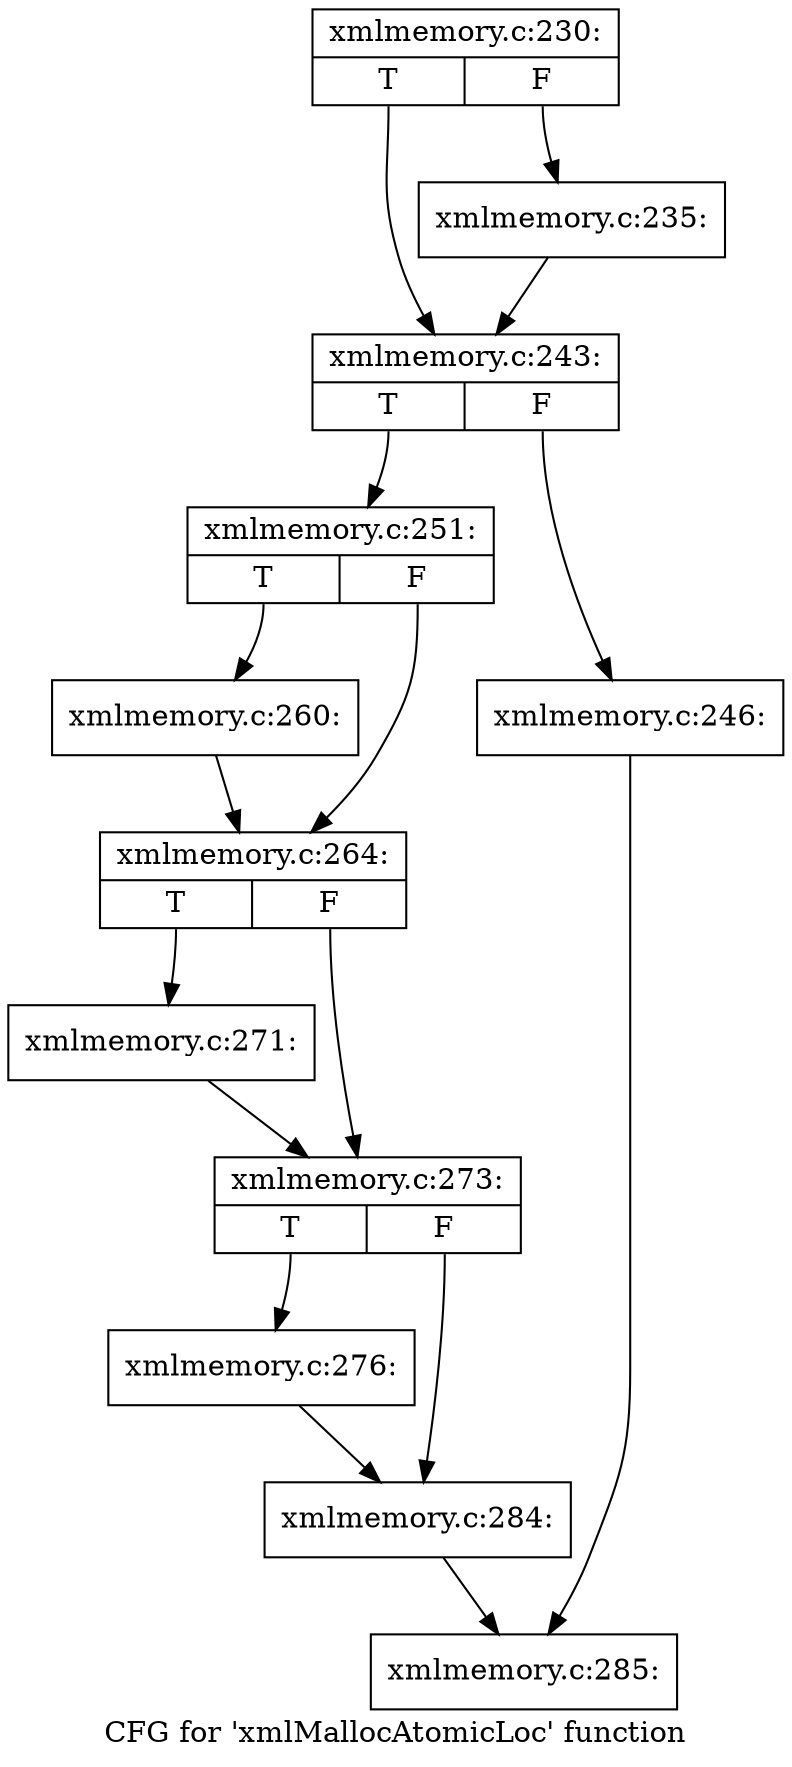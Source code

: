 digraph "CFG for 'xmlMallocAtomicLoc' function" {
	label="CFG for 'xmlMallocAtomicLoc' function";

	Node0x4b40450 [shape=record,label="{xmlmemory.c:230:|{<s0>T|<s1>F}}"];
	Node0x4b40450:s0 -> Node0x4b417d0;
	Node0x4b40450:s1 -> Node0x4b41780;
	Node0x4b41780 [shape=record,label="{xmlmemory.c:235:}"];
	Node0x4b41780 -> Node0x4b417d0;
	Node0x4b417d0 [shape=record,label="{xmlmemory.c:243:|{<s0>T|<s1>F}}"];
	Node0x4b417d0:s0 -> Node0x4b41f80;
	Node0x4b417d0:s1 -> Node0x4b41f30;
	Node0x4b41f30 [shape=record,label="{xmlmemory.c:246:}"];
	Node0x4b41f30 -> Node0x4b406d0;
	Node0x4b41f80 [shape=record,label="{xmlmemory.c:251:|{<s0>T|<s1>F}}"];
	Node0x4b41f80:s0 -> Node0x4b43de0;
	Node0x4b41f80:s1 -> Node0x4b43e30;
	Node0x4b43de0 [shape=record,label="{xmlmemory.c:260:}"];
	Node0x4b43de0 -> Node0x4b43e30;
	Node0x4b43e30 [shape=record,label="{xmlmemory.c:264:|{<s0>T|<s1>F}}"];
	Node0x4b43e30:s0 -> Node0x4b3cdd0;
	Node0x4b43e30:s1 -> Node0x4b3d620;
	Node0x4b3cdd0 [shape=record,label="{xmlmemory.c:271:}"];
	Node0x4b3cdd0 -> Node0x4b3d620;
	Node0x4b3d620 [shape=record,label="{xmlmemory.c:273:|{<s0>T|<s1>F}}"];
	Node0x4b3d620:s0 -> Node0x4b3a970;
	Node0x4b3d620:s1 -> Node0x4b456a0;
	Node0x4b3a970 [shape=record,label="{xmlmemory.c:276:}"];
	Node0x4b3a970 -> Node0x4b456a0;
	Node0x4b456a0 [shape=record,label="{xmlmemory.c:284:}"];
	Node0x4b456a0 -> Node0x4b406d0;
	Node0x4b406d0 [shape=record,label="{xmlmemory.c:285:}"];
}
